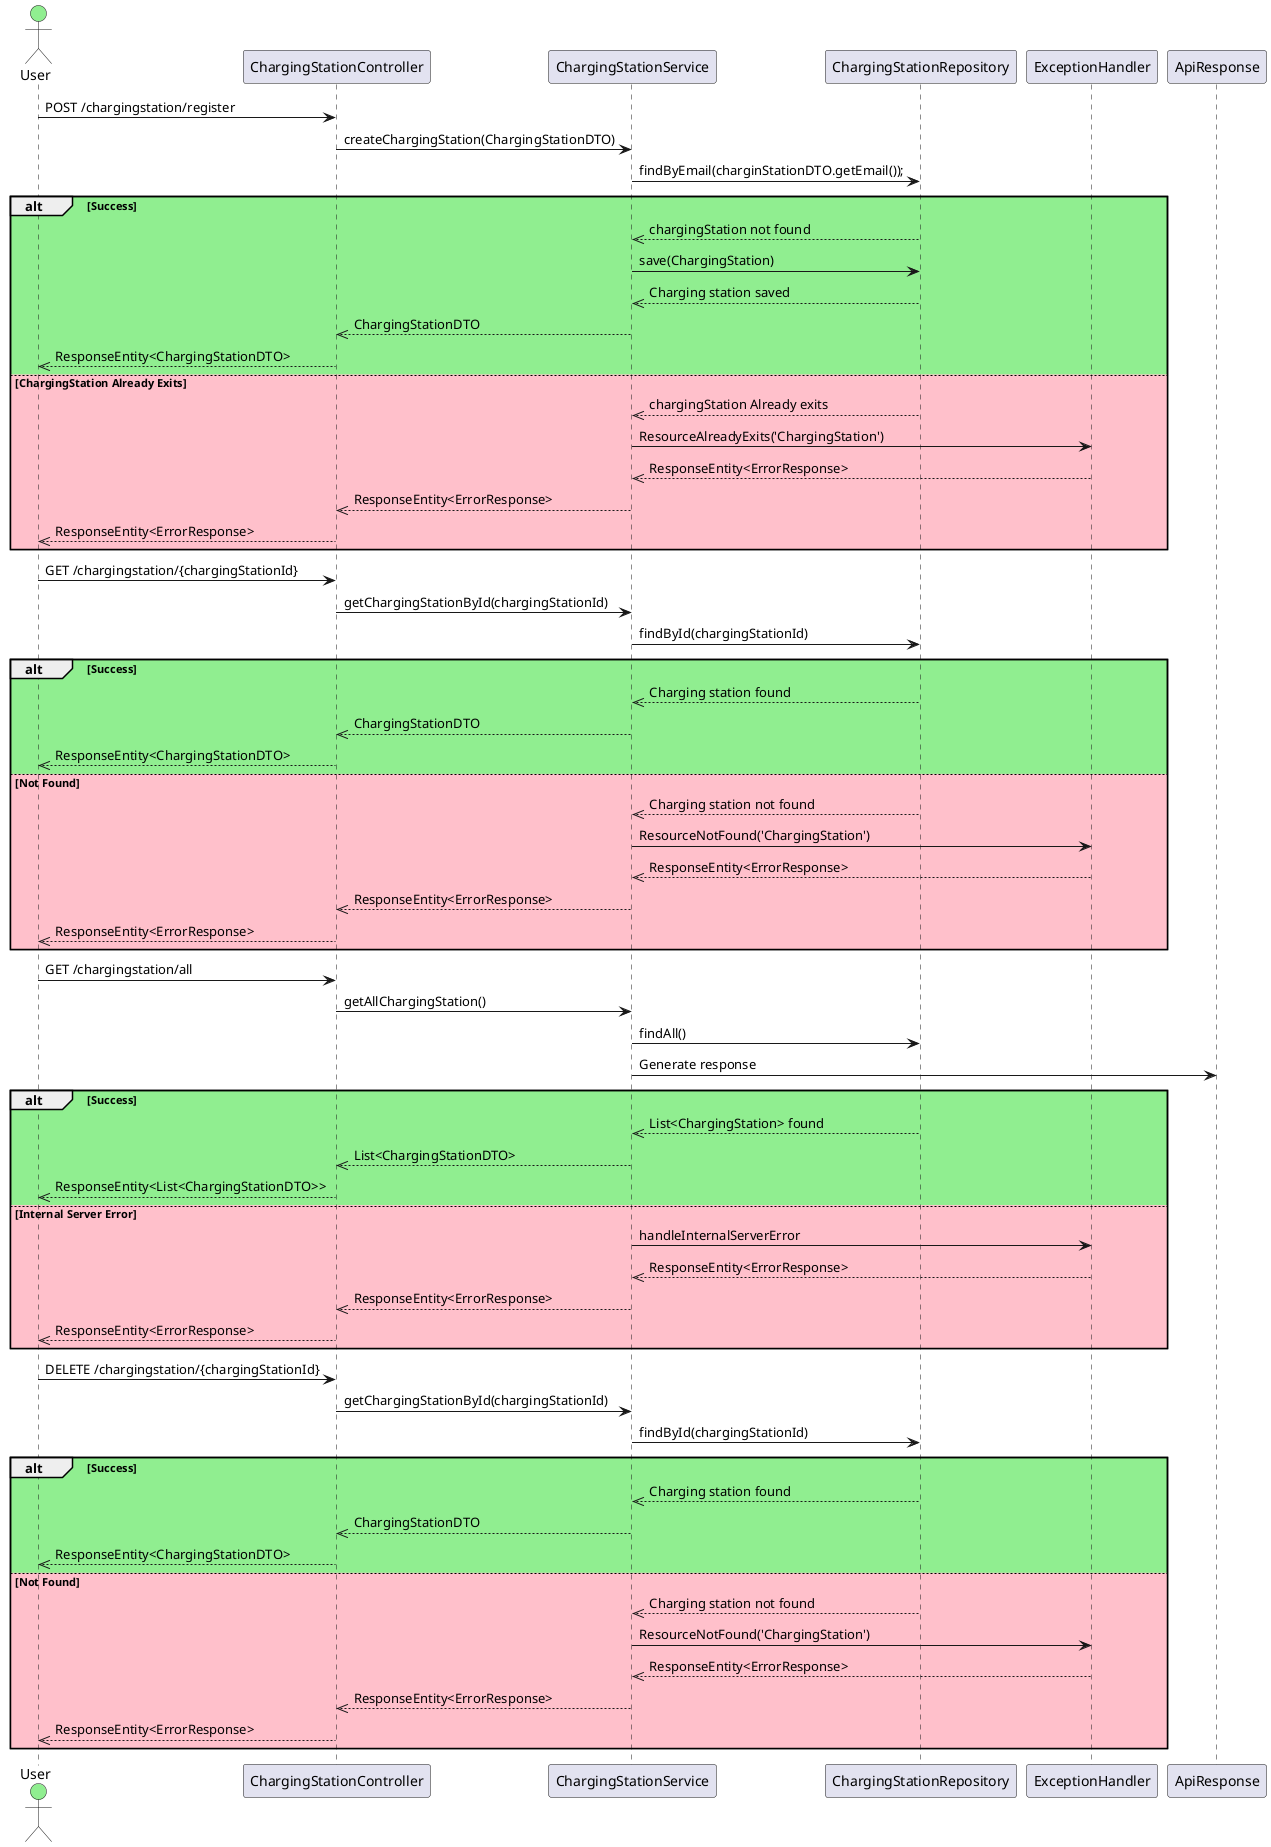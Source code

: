 @startuml chargingStation
actor User #lightgreen

participant "ChargingStationController" as Controller
participant "ChargingStationService" as Service
participant "ChargingStationRepository" as Repository
participant "ExceptionHandler" as ExceptionHandler

User -> Controller: POST /chargingstation/register
Controller -> Service: createChargingStation(ChargingStationDTO)
Service -> Repository: findByEmail(charginStationDTO.getEmail());
alt #lightgreen Success
    Repository -->> Service: chargingStation not found
    Service -> Repository: save(ChargingStation)
    Repository -->> Service: Charging station saved
    Service -->> Controller: ChargingStationDTO
    Controller -->> User: ResponseEntity<ChargingStationDTO> 
else #pink ChargingStation Already Exits
    Repository -->> Service: chargingStation Already exits
    Service -> ExceptionHandler: ResourceAlreadyExits('ChargingStation')
    ExceptionHandler -->> Service: ResponseEntity<ErrorResponse>
    Service -->> Controller: ResponseEntity<ErrorResponse> 
    Controller -->> User: ResponseEntity<ErrorResponse> 
end

User -> Controller: GET /chargingstation/{chargingStationId}
Controller -> Service: getChargingStationById(chargingStationId)
Service -> Repository: findById(chargingStationId)
alt #lightgreen Success
    Repository -->> Service: Charging station found
    Service -->> Controller: ChargingStationDTO
    Controller -->> User: ResponseEntity<ChargingStationDTO> 
else #pink Not Found
    Repository -->> Service: Charging station not found
    Service -> ExceptionHandler: ResourceNotFound('ChargingStation')
    ExceptionHandler -->> Service: ResponseEntity<ErrorResponse>
    Service -->> Controller: ResponseEntity<ErrorResponse> 
    Controller -->> User: ResponseEntity<ErrorResponse> 
end

User -> Controller: GET /chargingstation/all
Controller -> Service: getAllChargingStation()
Service -> Repository: findAll()
Service -> ApiResponse: Generate response
alt #lightgreen Success
    Repository -->> Service: List<ChargingStation> found
    Service -->> Controller: List<ChargingStationDTO>
    Controller -->> User: ResponseEntity<List<ChargingStationDTO>> 
else #pink Internal Server Error
    Service -> ExceptionHandler: handleInternalServerError
    ExceptionHandler -->> Service: ResponseEntity<ErrorResponse>
    Service -->> Controller: ResponseEntity<ErrorResponse> 
    Controller -->> User: ResponseEntity<ErrorResponse> 
end

User -> Controller: DELETE /chargingstation/{chargingStationId}
Controller -> Service: getChargingStationById(chargingStationId)
Service -> Repository: findById(chargingStationId)
alt #lightgreen Success
    Repository -->> Service: Charging station found
    Service -->> Controller: ChargingStationDTO
    Controller -->> User: ResponseEntity<ChargingStationDTO> 
else #pink Not Found
    Repository -->> Service: Charging station not found
    Service -> ExceptionHandler: ResourceNotFound('ChargingStation')
    ExceptionHandler -->> Service: ResponseEntity<ErrorResponse>
    Service -->> Controller: ResponseEntity<ErrorResponse> 
    Controller -->> User: ResponseEntity<ErrorResponse> 
end
@enduml